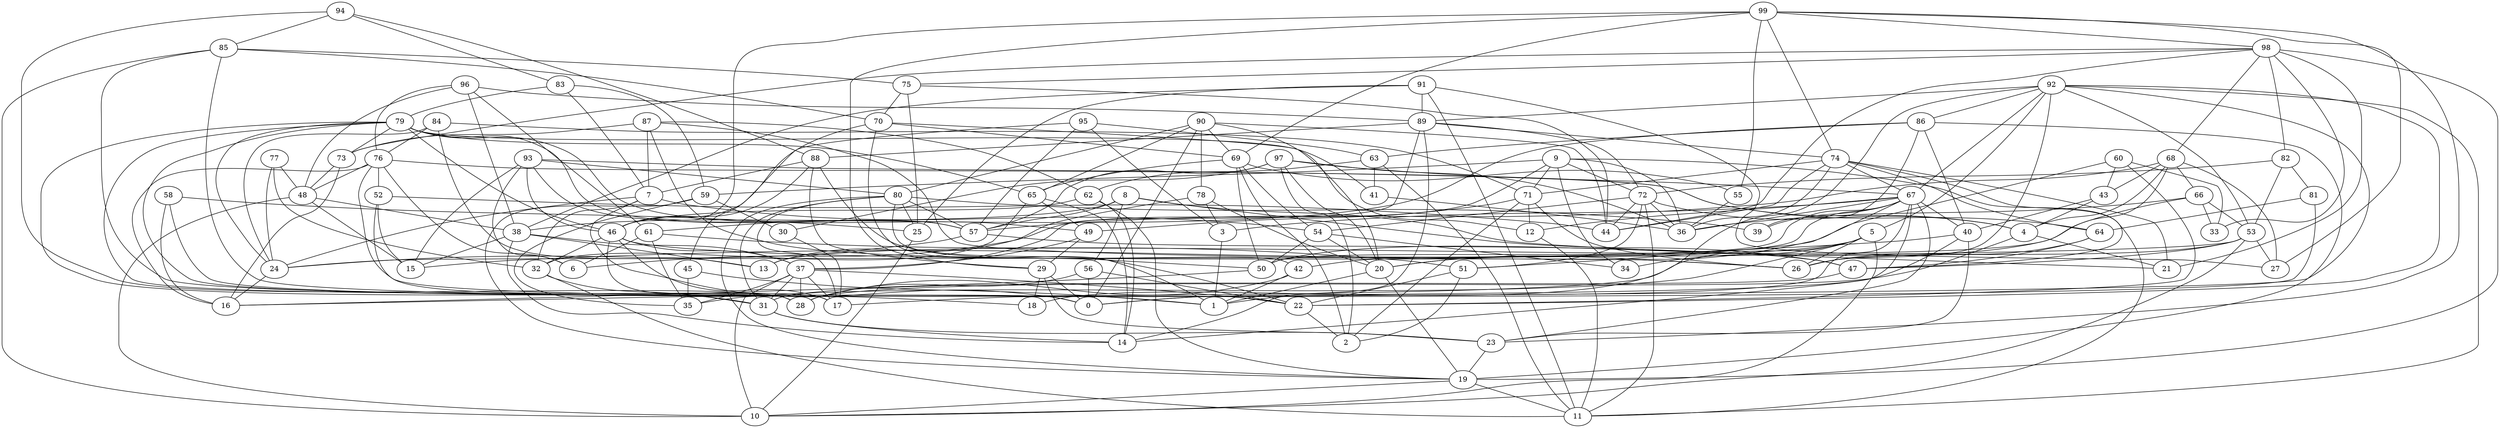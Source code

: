 digraph GG_graph {

subgraph G_graph {
edge [color = black]
"60" -> "43" [dir = none]
"60" -> "33" [dir = none]
"60" -> "20" [dir = none]
"60" -> "22" [dir = none]
"52" -> "44" [dir = none]
"52" -> "15" [dir = none]
"52" -> "17" [dir = none]
"48" -> "38" [dir = none]
"48" -> "15" [dir = none]
"48" -> "10" [dir = none]
"77" -> "24" [dir = none]
"77" -> "32" [dir = none]
"77" -> "48" [dir = none]
"78" -> "3" [dir = none]
"78" -> "13" [dir = none]
"78" -> "20" [dir = none]
"24" -> "16" [dir = none]
"98" -> "68" [dir = none]
"98" -> "82" [dir = none]
"98" -> "75" [dir = none]
"98" -> "33" [dir = none]
"98" -> "44" [dir = none]
"98" -> "19" [dir = none]
"98" -> "73" [dir = none]
"98" -> "21" [dir = none]
"82" -> "81" [dir = none]
"82" -> "53" [dir = none]
"82" -> "72" [dir = none]
"64" -> "47" [dir = none]
"64" -> "26" [dir = none]
"49" -> "37" [dir = none]
"49" -> "29" [dir = none]
"12" -> "11" [dir = none]
"71" -> "49" [dir = none]
"71" -> "2" [dir = none]
"71" -> "26" [dir = none]
"71" -> "12" [dir = none]
"84" -> "13" [dir = none]
"84" -> "76" [dir = none]
"84" -> "71" [dir = none]
"84" -> "24" [dir = none]
"30" -> "17" [dir = none]
"58" -> "25" [dir = none]
"58" -> "16" [dir = none]
"58" -> "0" [dir = none]
"42" -> "1" [dir = none]
"42" -> "28" [dir = none]
"92" -> "0" [dir = none]
"92" -> "26" [dir = none]
"92" -> "67" [dir = none]
"92" -> "5" [dir = none]
"92" -> "18" [dir = none]
"92" -> "22" [dir = none]
"92" -> "53" [dir = none]
"92" -> "86" [dir = none]
"92" -> "89" [dir = none]
"92" -> "11" [dir = none]
"40" -> "23" [dir = none]
"40" -> "0" [dir = none]
"40" -> "15" [dir = none]
"97" -> "36" [dir = none]
"97" -> "57" [dir = none]
"97" -> "30" [dir = none]
"97" -> "67" [dir = none]
"97" -> "2" [dir = none]
"97" -> "20" [dir = none]
"51" -> "22" [dir = none]
"51" -> "2" [dir = none]
"32" -> "31" [dir = none]
"32" -> "11" [dir = none]
"90" -> "65" [dir = none]
"90" -> "80" [dir = none]
"90" -> "20" [dir = none]
"90" -> "69" [dir = none]
"90" -> "0" [dir = none]
"90" -> "44" [dir = none]
"90" -> "78" [dir = none]
"68" -> "50" [dir = none]
"68" -> "27" [dir = none]
"68" -> "66" [dir = none]
"68" -> "57" [dir = none]
"68" -> "43" [dir = none]
"68" -> "4" [dir = none]
"88" -> "7" [dir = none]
"88" -> "22" [dir = none]
"88" -> "46" [dir = none]
"88" -> "29" [dir = none]
"54" -> "20" [dir = none]
"54" -> "34" [dir = none]
"54" -> "50" [dir = none]
"9" -> "59" [dir = none]
"9" -> "11" [dir = none]
"9" -> "71" [dir = none]
"9" -> "36" [dir = none]
"9" -> "72" [dir = none]
"9" -> "34" [dir = none]
"9" -> "6" [dir = none]
"93" -> "4" [dir = none]
"93" -> "15" [dir = none]
"93" -> "6" [dir = none]
"93" -> "57" [dir = none]
"93" -> "46" [dir = none]
"93" -> "80" [dir = none]
"4" -> "28" [dir = none]
"4" -> "21" [dir = none]
"22" -> "2" [dir = none]
"85" -> "75" [dir = none]
"85" -> "10" [dir = none]
"85" -> "70" [dir = none]
"85" -> "18" [dir = none]
"85" -> "1" [dir = none]
"23" -> "19" [dir = none]
"63" -> "41" [dir = none]
"63" -> "11" [dir = none]
"63" -> "62" [dir = none]
"79" -> "24" [dir = none]
"79" -> "49" [dir = none]
"79" -> "41" [dir = none]
"79" -> "28" [dir = none]
"79" -> "31" [dir = none]
"79" -> "73" [dir = none]
"79" -> "46" [dir = none]
"79" -> "0" [dir = none]
"79" -> "57" [dir = none]
"79" -> "65" [dir = none]
"56" -> "0" [dir = none]
"56" -> "22" [dir = none]
"56" -> "28" [dir = none]
"72" -> "44" [dir = none]
"72" -> "54" [dir = none]
"72" -> "51" [dir = none]
"72" -> "4" [dir = none]
"72" -> "11" [dir = none]
"72" -> "36" [dir = none]
"3" -> "1" [dir = none]
"55" -> "36" [dir = none]
"62" -> "19" [dir = none]
"62" -> "14" [dir = none]
"62" -> "46" [dir = none]
"20" -> "1" [dir = none]
"20" -> "19" [dir = none]
"86" -> "63" [dir = none]
"86" -> "19" [dir = none]
"86" -> "40" [dir = none]
"86" -> "39" [dir = none]
"86" -> "38" [dir = none]
"87" -> "62" [dir = none]
"87" -> "50" [dir = none]
"87" -> "7" [dir = none]
"87" -> "26" [dir = none]
"87" -> "73" [dir = none]
"83" -> "79" [dir = none]
"83" -> "7" [dir = none]
"83" -> "59" [dir = none]
"81" -> "64" [dir = none]
"81" -> "17" [dir = none]
"69" -> "55" [dir = none]
"69" -> "65" [dir = none]
"69" -> "2" [dir = none]
"69" -> "50" [dir = none]
"69" -> "54" [dir = none]
"19" -> "10" [dir = none]
"19" -> "11" [dir = none]
"95" -> "46" [dir = none]
"95" -> "57" [dir = none]
"95" -> "3" [dir = none]
"95" -> "63" [dir = none]
"89" -> "14" [dir = none]
"89" -> "88" [dir = none]
"89" -> "74" [dir = none]
"89" -> "37" [dir = none]
"89" -> "72" [dir = none]
"80" -> "39" [dir = none]
"80" -> "57" [dir = none]
"80" -> "17" [dir = none]
"80" -> "31" [dir = none]
"80" -> "42" [dir = none]
"80" -> "19" [dir = none]
"80" -> "25" [dir = none]
"65" -> "14" [dir = none]
"65" -> "32" [dir = none]
"65" -> "49" [dir = none]
"7" -> "0" [dir = none]
"7" -> "54" [dir = none]
"7" -> "32" [dir = none]
"7" -> "24" [dir = none]
"41" -> "36" [dir = none]
"29" -> "18" [dir = none]
"29" -> "0" [dir = none]
"29" -> "23" [dir = none]
"99" -> "29" [dir = none]
"99" -> "98" [dir = none]
"99" -> "74" [dir = none]
"99" -> "27" [dir = none]
"99" -> "23" [dir = none]
"99" -> "69" [dir = none]
"99" -> "46" [dir = none]
"99" -> "55" [dir = none]
"94" -> "88" [dir = none]
"94" -> "28" [dir = none]
"94" -> "85" [dir = none]
"94" -> "83" [dir = none]
"57" -> "24" [dir = none]
"57" -> "47" [dir = none]
"45" -> "1" [dir = none]
"45" -> "35" [dir = none]
"31" -> "23" [dir = none]
"31" -> "14" [dir = none]
"61" -> "35" [dir = none]
"61" -> "6" [dir = none]
"61" -> "51" [dir = none]
"38" -> "13" [dir = none]
"38" -> "15" [dir = none]
"38" -> "37" [dir = none]
"38" -> "14" [dir = none]
"53" -> "47" [dir = none]
"53" -> "24" [dir = none]
"53" -> "10" [dir = none]
"53" -> "27" [dir = none]
"53" -> "26" [dir = none]
"76" -> "6" [dir = none]
"76" -> "48" [dir = none]
"76" -> "64" [dir = none]
"76" -> "52" [dir = none]
"76" -> "22" [dir = none]
"76" -> "16" [dir = none]
"43" -> "40" [dir = none]
"43" -> "4" [dir = none]
"96" -> "76" [dir = none]
"96" -> "61" [dir = none]
"96" -> "38" [dir = none]
"96" -> "89" [dir = none]
"96" -> "48" [dir = none]
"47" -> "31" [dir = none]
"8" -> "21" [dir = none]
"8" -> "61" [dir = none]
"8" -> "47" [dir = none]
"8" -> "57" [dir = none]
"8" -> "56" [dir = none]
"5" -> "34" [dir = none]
"5" -> "20" [dir = none]
"5" -> "16" [dir = none]
"5" -> "10" [dir = none]
"5" -> "26" [dir = none]
"5" -> "35" [dir = none]
"46" -> "28" [dir = none]
"46" -> "17" [dir = none]
"46" -> "26" [dir = none]
"46" -> "37" [dir = none]
"46" -> "32" [dir = none]
"37" -> "10" [dir = none]
"37" -> "35" [dir = none]
"37" -> "31" [dir = none]
"37" -> "28" [dir = none]
"37" -> "17" [dir = none]
"37" -> "22" [dir = none]
"91" -> "27" [dir = none]
"91" -> "11" [dir = none]
"91" -> "89" [dir = none]
"91" -> "25" [dir = none]
"91" -> "38" [dir = none]
"50" -> "16" [dir = none]
"67" -> "3" [dir = none]
"67" -> "51" [dir = none]
"67" -> "1" [dir = none]
"67" -> "40" [dir = none]
"67" -> "14" [dir = none]
"67" -> "39" [dir = none]
"67" -> "50" [dir = none]
"67" -> "42" [dir = none]
"67" -> "12" [dir = none]
"67" -> "36" [dir = none]
"67" -> "23" [dir = none]
"59" -> "30" [dir = none]
"59" -> "35" [dir = none]
"59" -> "19" [dir = none]
"25" -> "10" [dir = none]
"74" -> "36" [dir = none]
"74" -> "44" [dir = none]
"74" -> "71" [dir = none]
"74" -> "21" [dir = none]
"74" -> "67" [dir = none]
"74" -> "64" [dir = none]
"74" -> "47" [dir = none]
"66" -> "36" [dir = none]
"66" -> "53" [dir = none]
"66" -> "33" [dir = none]
"66" -> "13" [dir = none]
"70" -> "12" [dir = none]
"70" -> "1" [dir = none]
"70" -> "69" [dir = none]
"70" -> "45" [dir = none]
"75" -> "25" [dir = none]
"75" -> "44" [dir = none]
"75" -> "70" [dir = none]
"73" -> "48" [dir = none]
"73" -> "16" [dir = none]
}

}
